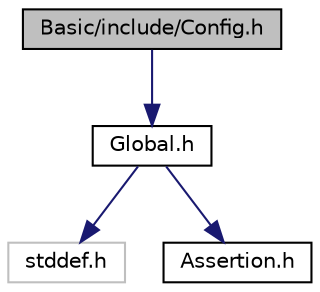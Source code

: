digraph "Basic/include/Config.h"
{
  edge [fontname="Helvetica",fontsize="10",labelfontname="Helvetica",labelfontsize="10"];
  node [fontname="Helvetica",fontsize="10",shape=record];
  Node1 [label="Basic/include/Config.h",height=0.2,width=0.4,color="black", fillcolor="grey75", style="filled" fontcolor="black"];
  Node1 -> Node2 [color="midnightblue",fontsize="10",style="solid"];
  Node2 [label="Global.h",height=0.2,width=0.4,color="black", fillcolor="white", style="filled",URL="$Global_8h.html"];
  Node2 -> Node3 [color="midnightblue",fontsize="10",style="solid"];
  Node3 [label="stddef.h",height=0.2,width=0.4,color="grey75", fillcolor="white", style="filled"];
  Node2 -> Node4 [color="midnightblue",fontsize="10",style="solid"];
  Node4 [label="Assertion.h",height=0.2,width=0.4,color="black", fillcolor="white", style="filled",URL="$Assertion_8h.html"];
}
